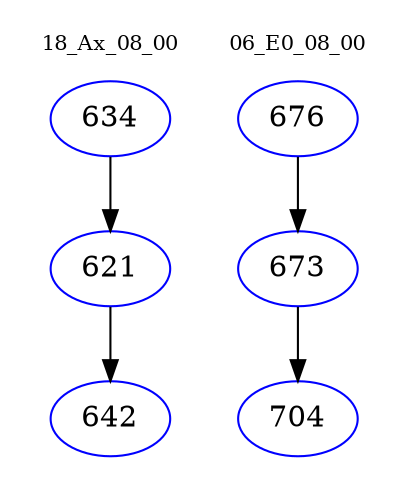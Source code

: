 digraph{
subgraph cluster_0 {
color = white
label = "18_Ax_08_00";
fontsize=10;
T0_634 [label="634", color="blue"]
T0_634 -> T0_621 [color="black"]
T0_621 [label="621", color="blue"]
T0_621 -> T0_642 [color="black"]
T0_642 [label="642", color="blue"]
}
subgraph cluster_1 {
color = white
label = "06_E0_08_00";
fontsize=10;
T1_676 [label="676", color="blue"]
T1_676 -> T1_673 [color="black"]
T1_673 [label="673", color="blue"]
T1_673 -> T1_704 [color="black"]
T1_704 [label="704", color="blue"]
}
}
